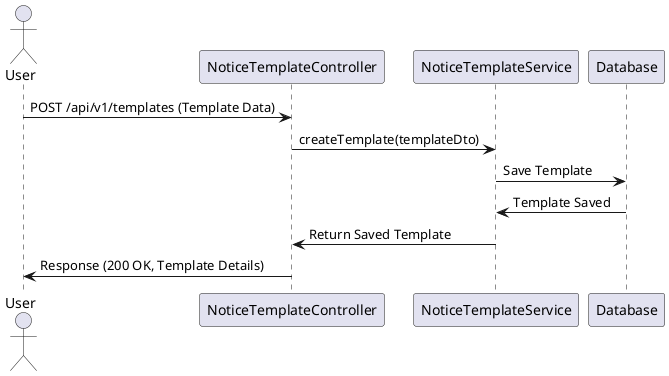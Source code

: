 @startuml
actor User
participant NoticeTemplateController
participant NoticeTemplateService
participant Database

User -> NoticeTemplateController : POST /api/v1/templates (Template Data)
NoticeTemplateController -> NoticeTemplateService : createTemplate(templateDto)
NoticeTemplateService -> Database : Save Template
Database -> NoticeTemplateService : Template Saved
NoticeTemplateService -> NoticeTemplateController : Return Saved Template
NoticeTemplateController -> User : Response (200 OK, Template Details)
@enduml
